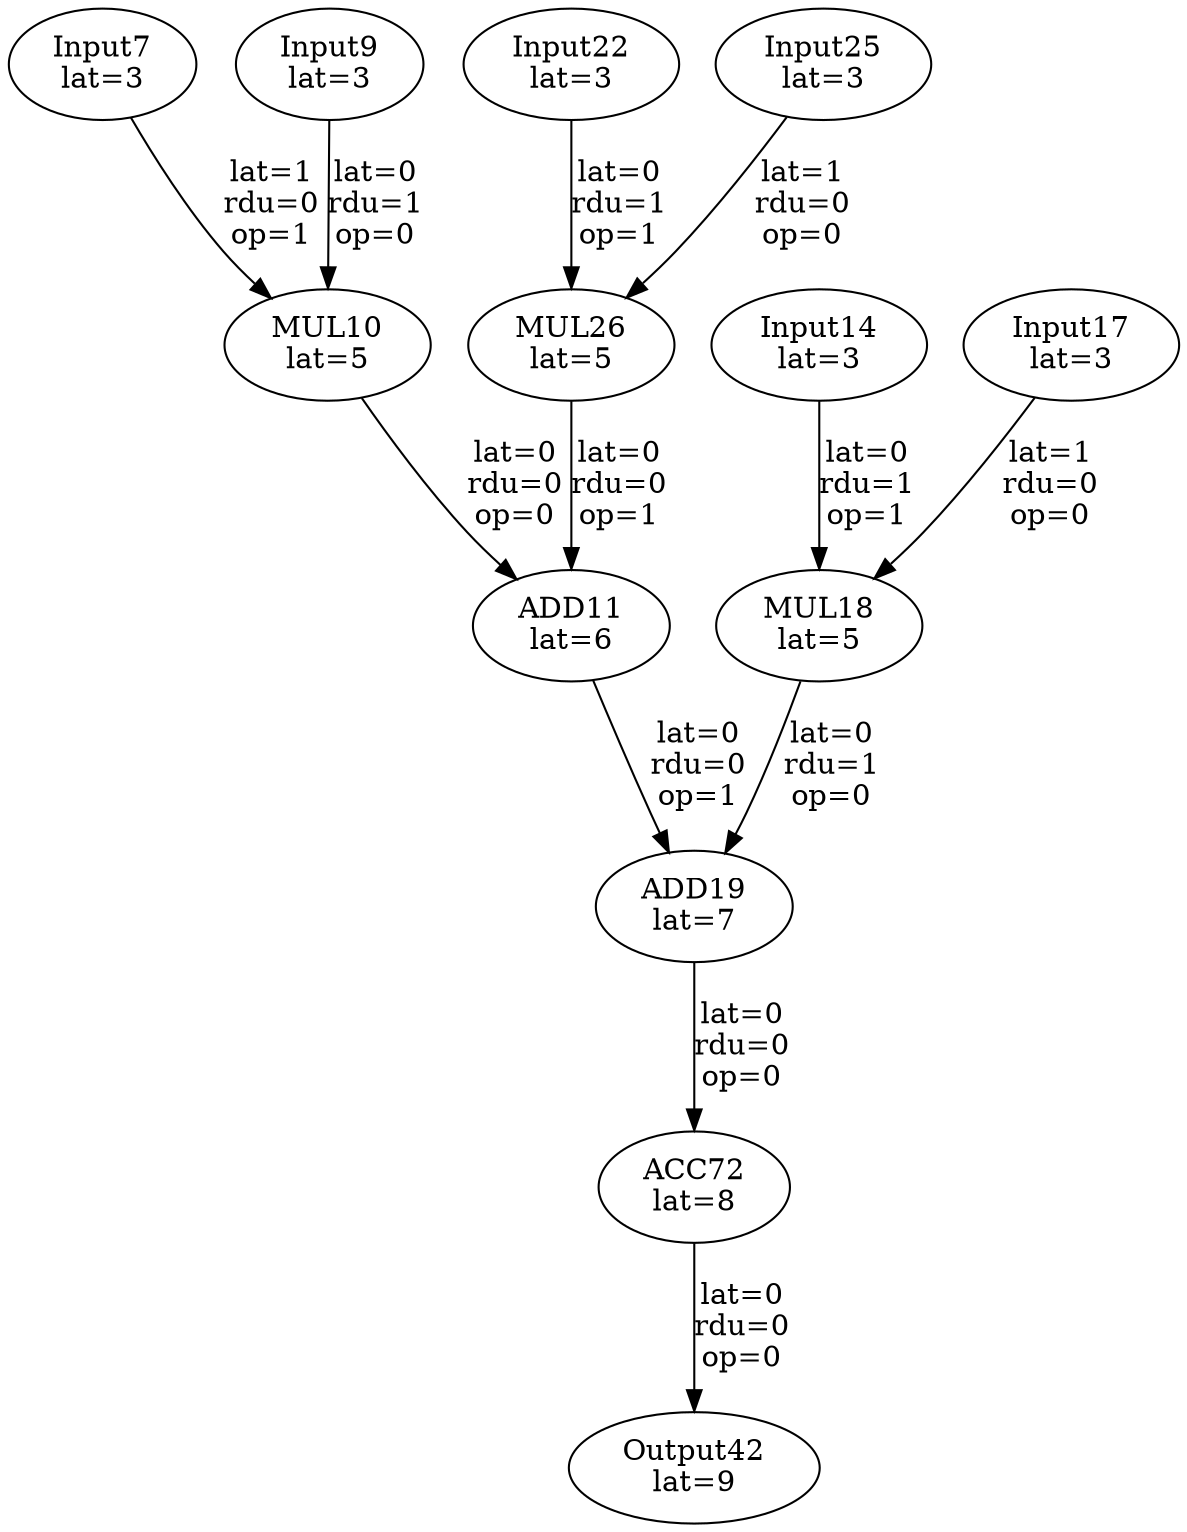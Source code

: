 Digraph G {
"Input7"[label = "\N\nlat=3"];
"Input9"[label = "\N\nlat=3"];
"MUL10"[label = "\N\nlat=5"];
"Input9"->"MUL10"[label = "lat=0\nrdu=1\nop=0"];
"Input7"->"MUL10"[label = "lat=1\nrdu=0\nop=1"];
"ADD11"[label = "\N\nlat=6"];
"MUL10"->"ADD11"[label = "lat=0\nrdu=0\nop=0"];
"MUL26"->"ADD11"[label = "lat=0\nrdu=0\nop=1"];
"Input14"[label = "\N\nlat=3"];
"Input17"[label = "\N\nlat=3"];
"MUL18"[label = "\N\nlat=5"];
"Input17"->"MUL18"[label = "lat=1\nrdu=0\nop=0"];
"Input14"->"MUL18"[label = "lat=0\nrdu=1\nop=1"];
"ADD19"[label = "\N\nlat=7"];
"MUL18"->"ADD19"[label = "lat=0\nrdu=1\nop=0"];
"ADD11"->"ADD19"[label = "lat=0\nrdu=0\nop=1"];
"Input22"[label = "\N\nlat=3"];
"Input25"[label = "\N\nlat=3"];
"MUL26"[label = "\N\nlat=5"];
"Input25"->"MUL26"[label = "lat=1\nrdu=0\nop=0"];
"Input22"->"MUL26"[label = "lat=0\nrdu=1\nop=1"];
"Output42"[label = "\N\nlat=9"];
"ACC72"->"Output42"[label = "lat=0\nrdu=0\nop=0"];
"ACC72"[label = "\N\nlat=8"];
"ADD19"->"ACC72"[label = "lat=0\nrdu=0\nop=0"];
}
